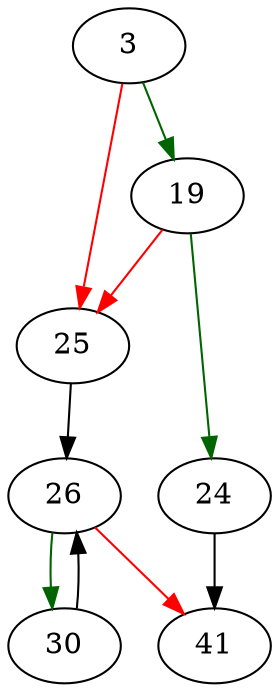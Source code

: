 strict digraph "sqlite3_str_appendchar" {
	// Node definitions.
	3 [entry=true];
	19;
	25;
	24;
	41;
	26;
	30;

	// Edge definitions.
	3 -> 19 [
		color=darkgreen
		cond=true
	];
	3 -> 25 [
		color=red
		cond=false
	];
	19 -> 25 [
		color=red
		cond=false
	];
	19 -> 24 [
		color=darkgreen
		cond=true
	];
	25 -> 26;
	24 -> 41;
	26 -> 41 [
		color=red
		cond=false
	];
	26 -> 30 [
		color=darkgreen
		cond=true
	];
	30 -> 26;
}